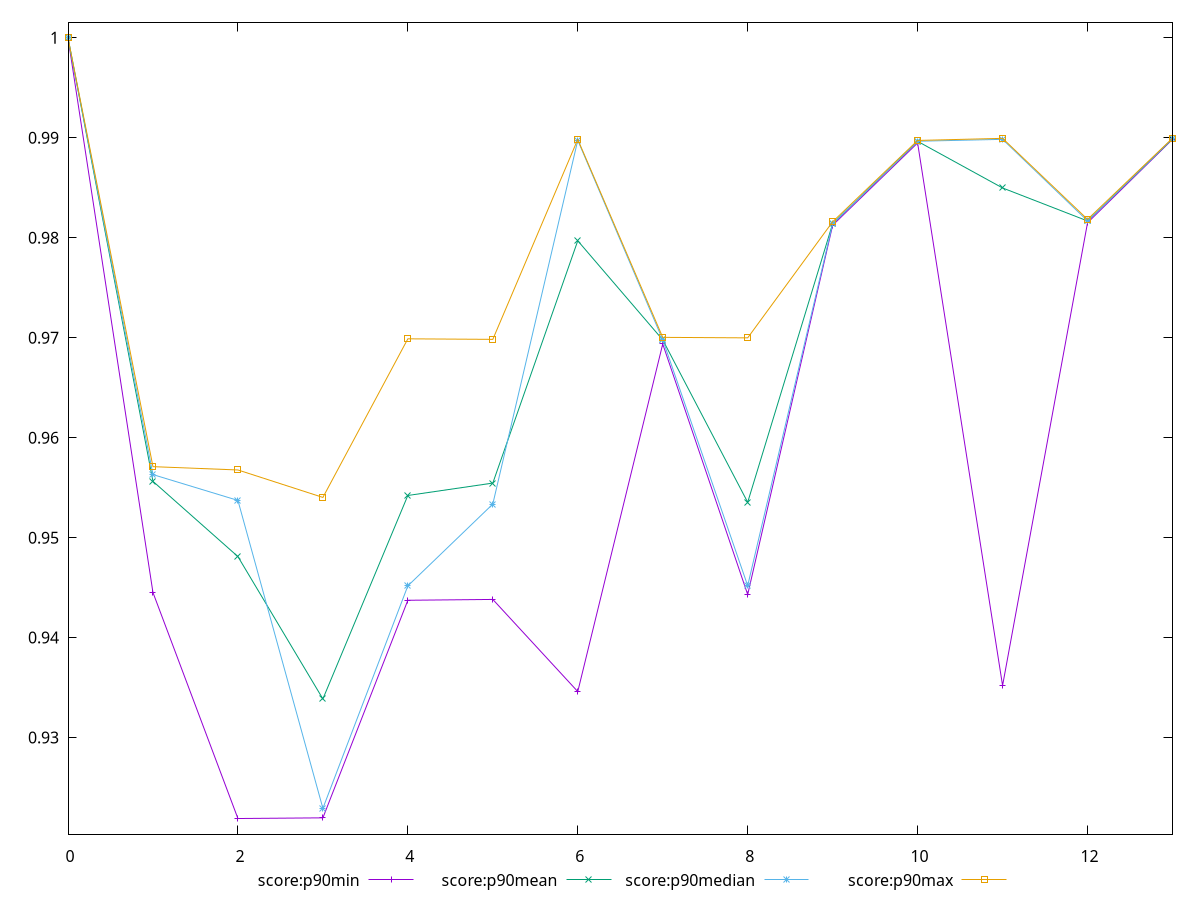 reset

$scoreP90Min <<EOF
0 0.9999945617366611
1 0.944509232458316
2 0.921900128133947
3 0.9219679058503829
4 0.943734639643558
5 0.943818659790264
6 0.9345993493083513
7 0.9693750106263412
8 0.9443030417368379
9 0.9812554197217209
10 0.9894873619181239
11 0.9351994674345541
12 0.9815032347463908
13 0.9898462092486641
EOF

$scoreP90Mean <<EOF
0 0.9999948534667581
1 0.9556325424080058
2 0.9481030400535285
3 0.9338653143918454
4 0.9542197939387779
5 0.9554599469130047
6 0.9796996658371471
7 0.9697867076178129
8 0.9535370295015204
9 0.9814134082003518
10 0.98964662014234
11 0.9849817901657817
12 0.9816788774276123
13 0.9899015902956907
EOF

$scoreP90Median <<EOF
0 0.9999948471703345
1 0.9563047830976553
2 0.9537216793440335
3 0.9229183052395455
4 0.9451769684034028
5 0.9533589819818202
6 0.9897505042390992
7 0.9697983283871681
8 0.9451938599750356
9 0.9814066501598829
10 0.9896563157196219
11 0.9898476408385009
12 0.9816896161245667
13 0.9898996508811531
EOF

$scoreP90Max <<EOF
0 0.9999951116371366
1 0.957102437565996
2 0.9567701181098782
3 0.9540233491611516
4 0.9698903102763937
5 0.9698363716171208
6 0.9898437718055635
7 0.9700374339037298
8 0.9699865397924918
9 0.9816041883864919
10 0.9897370287258744
11 0.9899467495008307
12 0.9818442266906124
13 0.9899608052971889
EOF

set key outside below
set xrange [0:13]
set yrange [0.9203382284638831:1.0015570113072003]
set terminal svg size 640, 520 enhanced background rgb 'white'
set output "report_00007_2020-12-11T15:55:29.892Z/first-contentful-paint/progression/score.svg"

plot $scoreP90Min title "score:p90min" with linespoints, \
     $scoreP90Mean title "score:p90mean" with linespoints, \
     $scoreP90Median title "score:p90median" with linespoints, \
     $scoreP90Max title "score:p90max" with linespoints

reset
